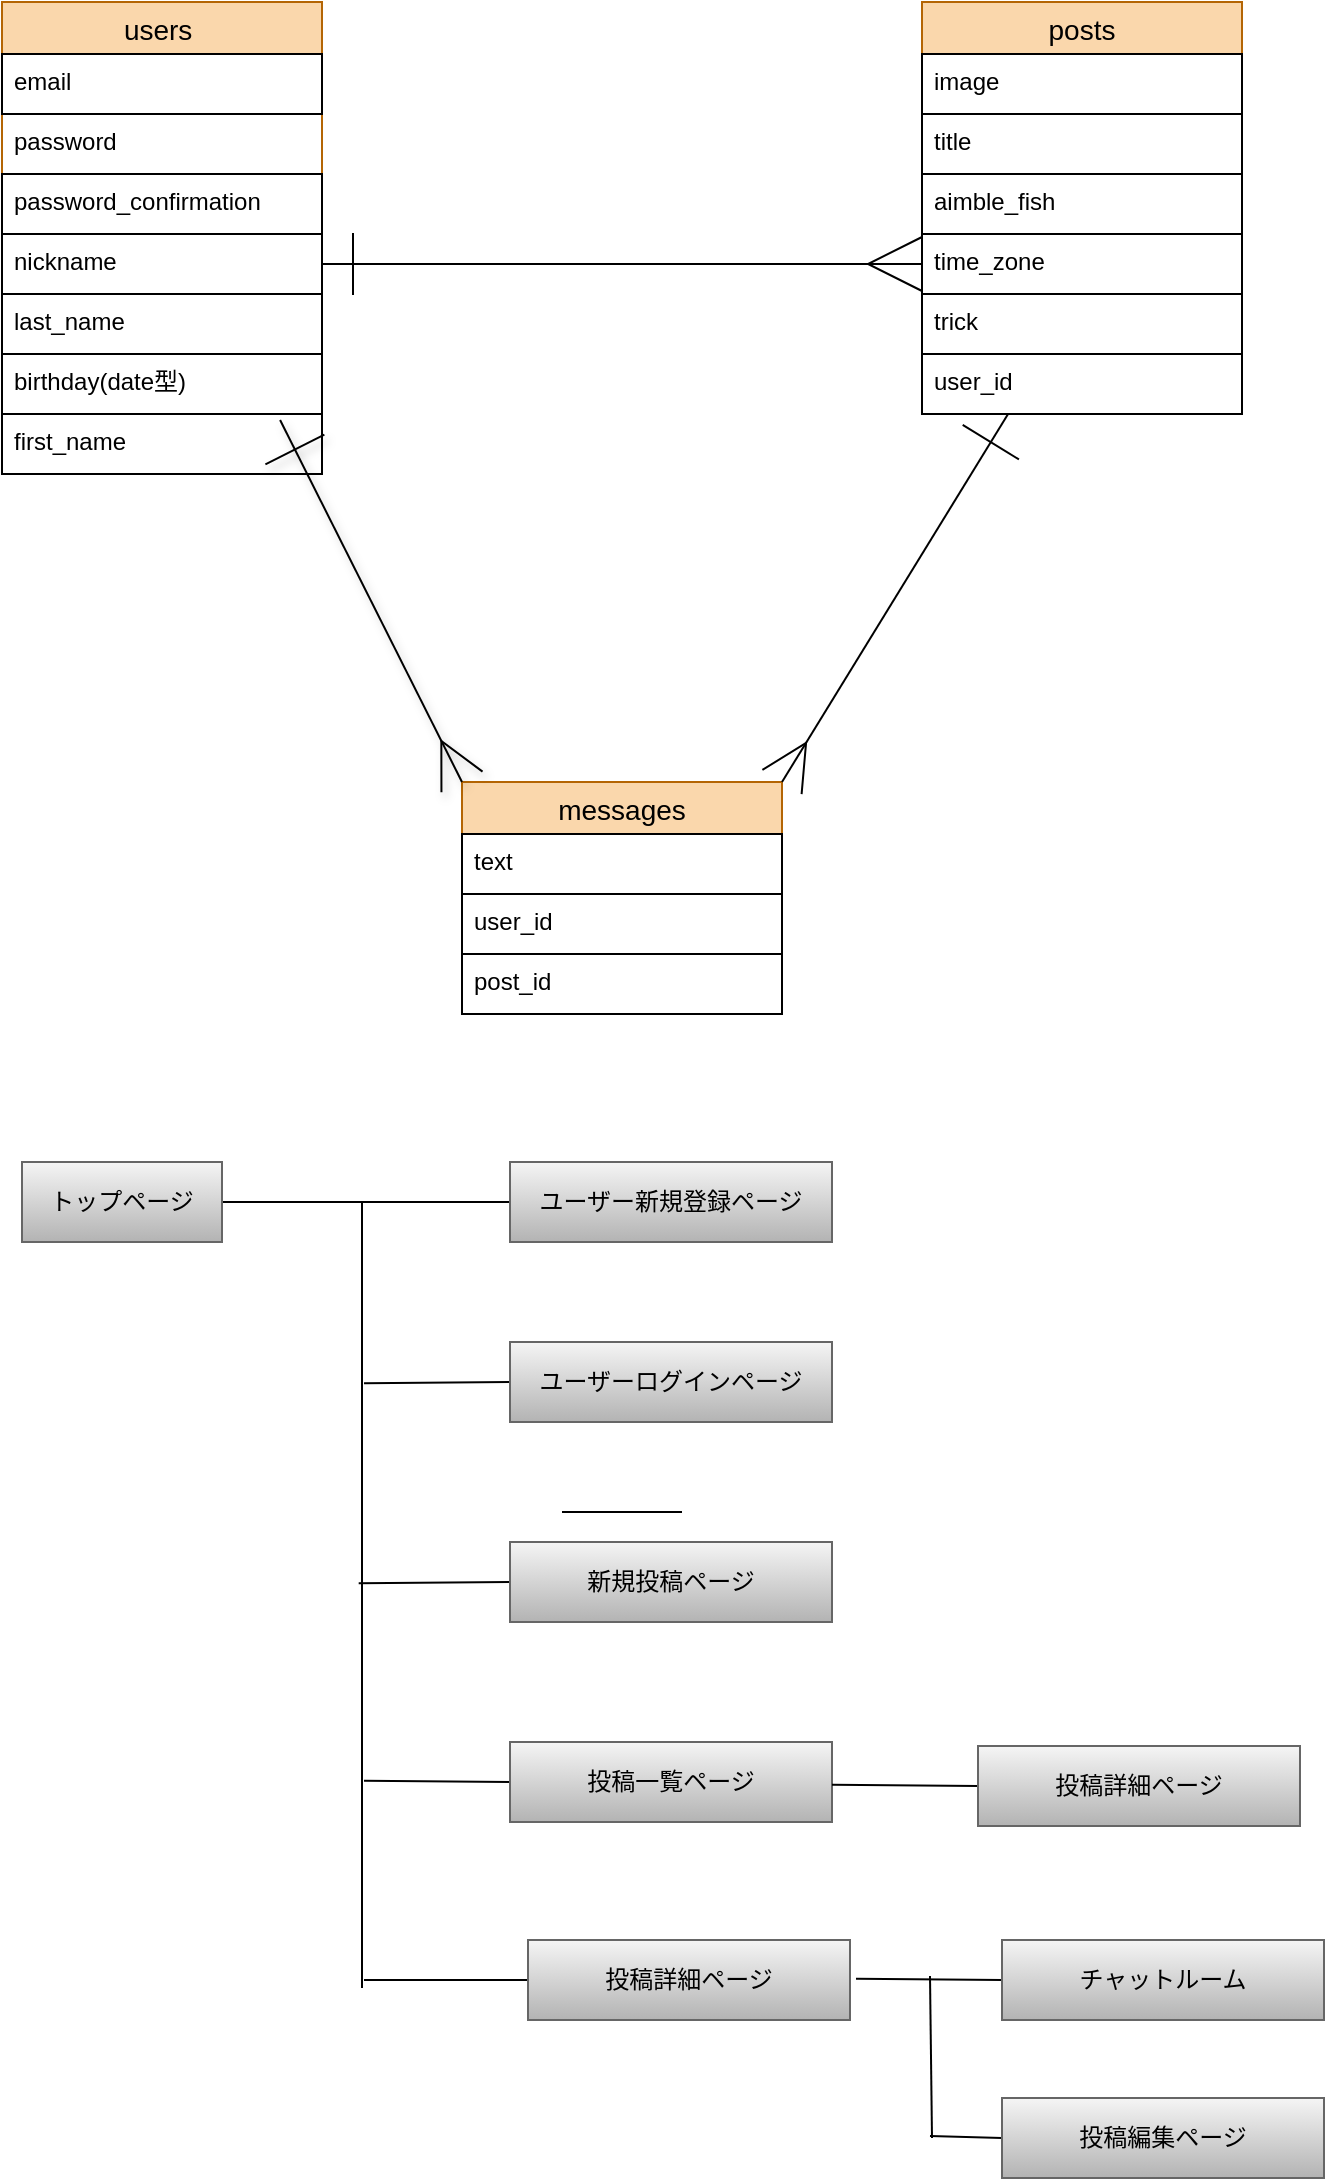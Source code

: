<mxfile>
    <diagram id="V3tHP0IeyyNfplg1XG3_" name="ページ1">
        <mxGraphModel dx="732" dy="470" grid="0" gridSize="1" guides="1" tooltips="1" connect="1" arrows="0" fold="1" page="0" pageScale="1" pageWidth="827" pageHeight="1169" background="#FFFFFF" math="0" shadow="0">
            <root>
                <mxCell id="0"/>
                <mxCell id="1" parent="0"/>
                <mxCell id="14" value="users " style="swimlane;fontStyle=0;childLayout=stackLayout;horizontal=1;startSize=26;horizontalStack=0;resizeParent=1;resizeParentMax=0;resizeLast=0;collapsible=1;marginBottom=0;align=center;fontSize=14;strokeColor=#b46504;fillColor=#fad7ac;fontColor=#000000;" parent="1" vertex="1">
                    <mxGeometry x="60" y="140" width="160" height="236" as="geometry"/>
                </mxCell>
                <mxCell id="15" value="email" style="text;spacingLeft=4;spacingRight=4;overflow=hidden;rotatable=0;points=[[0,0.5],[1,0.5]];portConstraint=eastwest;fontSize=12;strokeColor=#000000;fontColor=#000000;" parent="14" vertex="1">
                    <mxGeometry y="26" width="160" height="30" as="geometry"/>
                </mxCell>
                <mxCell id="16" value="password" style="text;spacingLeft=4;spacingRight=4;overflow=hidden;rotatable=0;points=[[0,0.5],[1,0.5]];portConstraint=eastwest;fontSize=12;fontColor=#000000;" parent="14" vertex="1">
                    <mxGeometry y="56" width="160" height="30" as="geometry"/>
                </mxCell>
                <mxCell id="18" value="password_confirmation" style="text;spacingLeft=4;spacingRight=4;overflow=hidden;rotatable=0;points=[[0,0.5],[1,0.5]];portConstraint=eastwest;fontSize=12;strokeColor=#000000;fontColor=#000000;" parent="14" vertex="1">
                    <mxGeometry y="86" width="160" height="30" as="geometry"/>
                </mxCell>
                <mxCell id="19" value="nickname" style="text;spacingLeft=4;spacingRight=4;overflow=hidden;rotatable=0;points=[[0,0.5],[1,0.5]];portConstraint=eastwest;fontSize=12;strokeColor=#000000;fontColor=#000000;" parent="14" vertex="1">
                    <mxGeometry y="116" width="160" height="30" as="geometry"/>
                </mxCell>
                <mxCell id="20" value="last_name" style="text;spacingLeft=4;spacingRight=4;overflow=hidden;rotatable=0;points=[[0,0.5],[1,0.5]];portConstraint=eastwest;fontSize=12;strokeColor=#000000;fontColor=#000000;" parent="14" vertex="1">
                    <mxGeometry y="146" width="160" height="30" as="geometry"/>
                </mxCell>
                <mxCell id="17" value="birthday(date型)" style="text;spacingLeft=4;spacingRight=4;overflow=hidden;rotatable=0;points=[[0,0.5],[1,0.5]];portConstraint=eastwest;fontSize=12;strokeColor=#000000;fontColor=#000000;" parent="14" vertex="1">
                    <mxGeometry y="176" width="160" height="30" as="geometry"/>
                </mxCell>
                <mxCell id="21" value="first_name " style="text;spacingLeft=4;spacingRight=4;overflow=hidden;rotatable=0;points=[[0,0.5],[1,0.5]];portConstraint=eastwest;fontSize=12;strokeColor=#000000;fontColor=#000000;" parent="14" vertex="1">
                    <mxGeometry y="206" width="160" height="30" as="geometry"/>
                </mxCell>
                <mxCell id="22" value="posts" style="swimlane;fontStyle=0;childLayout=stackLayout;horizontal=1;startSize=26;horizontalStack=0;resizeParent=1;resizeParentMax=0;resizeLast=0;collapsible=1;marginBottom=0;align=center;fontSize=14;strokeColor=#b46504;fillColor=#fad7ac;fontColor=#000000;" parent="1" vertex="1">
                    <mxGeometry x="520" y="140" width="160" height="206" as="geometry"/>
                </mxCell>
                <mxCell id="23" value="image    " style="text;fillColor=none;spacingLeft=4;spacingRight=4;overflow=hidden;rotatable=0;points=[[0,0.5],[1,0.5]];portConstraint=eastwest;fontSize=12;fontColor=#000000;strokeColor=#000000;" parent="22" vertex="1">
                    <mxGeometry y="26" width="160" height="30" as="geometry"/>
                </mxCell>
                <mxCell id="24" value="title" style="text;fillColor=none;spacingLeft=4;spacingRight=4;overflow=hidden;rotatable=0;points=[[0,0.5],[1,0.5]];portConstraint=eastwest;fontSize=12;fontColor=#000000;strokeColor=#000000;" parent="22" vertex="1">
                    <mxGeometry y="56" width="160" height="30" as="geometry"/>
                </mxCell>
                <mxCell id="25" value="aimble_fish" style="text;fillColor=none;spacingLeft=4;spacingRight=4;overflow=hidden;rotatable=0;points=[[0,0.5],[1,0.5]];portConstraint=eastwest;fontSize=12;fontColor=#000000;strokeColor=#000000;" parent="22" vertex="1">
                    <mxGeometry y="86" width="160" height="30" as="geometry"/>
                </mxCell>
                <mxCell id="26" value="time_zone" style="text;fillColor=none;spacingLeft=4;spacingRight=4;overflow=hidden;rotatable=0;points=[[0,0.5],[1,0.5]];portConstraint=eastwest;fontSize=12;fontColor=#000000;strokeColor=#000000;" parent="22" vertex="1">
                    <mxGeometry y="116" width="160" height="30" as="geometry"/>
                </mxCell>
                <mxCell id="27" value="trick" style="text;fillColor=none;spacingLeft=4;spacingRight=4;overflow=hidden;rotatable=0;points=[[0,0.5],[1,0.5]];portConstraint=eastwest;fontSize=12;fontColor=#000000;strokeColor=#000000;" parent="22" vertex="1">
                    <mxGeometry y="146" width="160" height="30" as="geometry"/>
                </mxCell>
                <mxCell id="28" value="user_id" style="text;fillColor=none;spacingLeft=4;spacingRight=4;overflow=hidden;rotatable=0;points=[[0,0.5],[1,0.5]];portConstraint=eastwest;fontSize=12;fontColor=#000000;strokeColor=#000000;" parent="22" vertex="1">
                    <mxGeometry y="176" width="160" height="30" as="geometry"/>
                </mxCell>
                <mxCell id="30" value="messages" style="swimlane;fontStyle=0;childLayout=stackLayout;horizontal=1;startSize=26;horizontalStack=0;resizeParent=1;resizeParentMax=0;resizeLast=0;collapsible=1;marginBottom=0;align=center;fontSize=14;strokeColor=#b46504;fillColor=#fad7ac;fontColor=#000000;" parent="1" vertex="1">
                    <mxGeometry x="290" y="530" width="160" height="116" as="geometry"/>
                </mxCell>
                <mxCell id="31" value="text" style="text;fillColor=none;spacingLeft=4;spacingRight=4;overflow=hidden;rotatable=0;points=[[0,0.5],[1,0.5]];portConstraint=eastwest;fontSize=12;fontColor=#000000;strokeColor=#000000;" parent="30" vertex="1">
                    <mxGeometry y="26" width="160" height="30" as="geometry"/>
                </mxCell>
                <mxCell id="32" value="user_id" style="text;fillColor=none;spacingLeft=4;spacingRight=4;overflow=hidden;rotatable=0;points=[[0,0.5],[1,0.5]];portConstraint=eastwest;fontSize=12;fontColor=#000000;strokeColor=#000000;" parent="30" vertex="1">
                    <mxGeometry y="56" width="160" height="30" as="geometry"/>
                </mxCell>
                <mxCell id="33" value="post_id" style="text;fillColor=none;spacingLeft=4;spacingRight=4;overflow=hidden;rotatable=0;points=[[0,0.5],[1,0.5]];portConstraint=eastwest;fontSize=12;fontColor=#000000;strokeColor=#000000;" parent="30" vertex="1">
                    <mxGeometry y="86" width="160" height="30" as="geometry"/>
                </mxCell>
                <mxCell id="37" style="edgeStyle=none;html=1;exitX=1;exitY=0.5;exitDx=0;exitDy=0;entryX=0;entryY=0.5;entryDx=0;entryDy=0;endArrow=ERmany;endFill=0;endSize=25;startArrow=ERone;startFill=0;startSize=29;strokeColor=#000000;" parent="1" source="19" target="26" edge="1">
                    <mxGeometry relative="1" as="geometry"/>
                </mxCell>
                <mxCell id="39" value="" style="fontSize=12;html=1;endArrow=ERmany;startArrow=ERone;shadow=0;endSize=21;startSize=31;startFill=0;sourcePerimeterSpacing=0;endFill=0;exitX=0.269;exitY=1;exitDx=0;exitDy=0;exitPerimeter=0;fontColor=#000000;strokeColor=#000000;entryX=1;entryY=0;entryDx=0;entryDy=0;" parent="1" source="28" target="30" edge="1">
                    <mxGeometry width="100" height="100" relative="1" as="geometry">
                        <mxPoint x="610" y="410" as="sourcePoint"/>
                        <mxPoint x="450" y="520" as="targetPoint"/>
                    </mxGeometry>
                </mxCell>
                <mxCell id="43" value="" style="fontSize=12;html=1;endArrow=ERmany;startArrow=ERone;shadow=1;endSize=21;startSize=31;startFill=0;sourcePerimeterSpacing=0;endFill=0;exitX=0.869;exitY=1.1;exitDx=0;exitDy=0;exitPerimeter=0;strokeColor=#000000;entryX=0;entryY=0;entryDx=0;entryDy=0;" parent="1" source="17" target="30" edge="1">
                    <mxGeometry width="100" height="100" relative="1" as="geometry">
                        <mxPoint x="203.04" y="390" as="sourcePoint"/>
                        <mxPoint x="300" y="524" as="targetPoint"/>
                    </mxGeometry>
                </mxCell>
                <mxCell id="51" style="edgeStyle=none;html=1;exitX=1;exitY=0.5;exitDx=0;exitDy=0;entryX=0;entryY=0.5;entryDx=0;entryDy=0;shadow=0;fontColor=#000000;strokeColor=#000000;endArrow=none;endFill=0;" parent="1" source="44" target="45" edge="1">
                    <mxGeometry relative="1" as="geometry"/>
                </mxCell>
                <mxCell id="44" value="トップページ" style="whiteSpace=wrap;html=1;align=center;strokeColor=#666666;fillColor=#f5f5f5;gradientColor=#b3b3b3;fontColor=#000000;" parent="1" vertex="1">
                    <mxGeometry x="70" y="720" width="100" height="40" as="geometry"/>
                </mxCell>
                <mxCell id="45" value="ユーザー新規登録ページ" style="whiteSpace=wrap;html=1;align=center;strokeColor=#666666;fillColor=#f5f5f5;gradientColor=#b3b3b3;fontColor=#000000;" parent="1" vertex="1">
                    <mxGeometry x="314" y="720" width="161" height="40" as="geometry"/>
                </mxCell>
                <mxCell id="55" style="edgeStyle=none;html=1;exitX=0;exitY=0.5;exitDx=0;exitDy=0;shadow=0;fontColor=#000000;endArrow=none;endFill=0;strokeColor=#000000;" parent="1" source="46" edge="1">
                    <mxGeometry relative="1" as="geometry">
                        <mxPoint x="241" y="830.667" as="targetPoint"/>
                    </mxGeometry>
                </mxCell>
                <mxCell id="46" value="ユーザーログインページ" style="whiteSpace=wrap;html=1;align=center;strokeColor=#666666;fillColor=#f5f5f5;gradientColor=#b3b3b3;fontColor=#000000;" parent="1" vertex="1">
                    <mxGeometry x="314" y="810" width="161" height="40" as="geometry"/>
                </mxCell>
                <mxCell id="56" style="edgeStyle=none;html=1;exitX=0;exitY=0.5;exitDx=0;exitDy=0;shadow=0;fontColor=#000000;endArrow=none;endFill=0;strokeColor=#000000;" parent="1" source="47" edge="1">
                    <mxGeometry relative="1" as="geometry">
                        <mxPoint x="238.333" y="930.667" as="targetPoint"/>
                    </mxGeometry>
                </mxCell>
                <mxCell id="47" value="新規投稿ページ" style="whiteSpace=wrap;html=1;align=center;strokeColor=#666666;fillColor=#f5f5f5;gradientColor=#b3b3b3;fontColor=#000000;" parent="1" vertex="1">
                    <mxGeometry x="314" y="910" width="161" height="40" as="geometry"/>
                </mxCell>
                <mxCell id="57" style="edgeStyle=none;html=1;exitX=0;exitY=0.5;exitDx=0;exitDy=0;shadow=0;fontColor=#000000;endArrow=none;endFill=0;strokeColor=#000000;" parent="1" source="48" edge="1">
                    <mxGeometry relative="1" as="geometry">
                        <mxPoint x="241" y="1029.333" as="targetPoint"/>
                    </mxGeometry>
                </mxCell>
                <mxCell id="48" value="投稿一覧ページ" style="whiteSpace=wrap;html=1;align=center;strokeColor=#666666;fillColor=#f5f5f5;gradientColor=#b3b3b3;fontColor=#000000;" parent="1" vertex="1">
                    <mxGeometry x="314" y="1010" width="161" height="40" as="geometry"/>
                </mxCell>
                <mxCell id="52" value="" style="line;strokeWidth=1;rotatable=0;dashed=0;labelPosition=right;align=left;verticalAlign=middle;spacingTop=0;spacingLeft=6;points=[];portConstraint=eastwest;fontColor=#000000;" parent="1" vertex="1">
                    <mxGeometry x="340" y="890" width="60" height="10" as="geometry"/>
                </mxCell>
                <mxCell id="54" style="edgeStyle=none;html=1;shadow=0;fontColor=#000000;strokeColor=#000000;endArrow=none;endFill=0;" parent="1" edge="1">
                    <mxGeometry relative="1" as="geometry">
                        <mxPoint x="240" y="740" as="sourcePoint"/>
                        <mxPoint x="240" y="1133" as="targetPoint"/>
                    </mxGeometry>
                </mxCell>
                <mxCell id="58" style="edgeStyle=none;html=1;exitX=0;exitY=0.5;exitDx=0;exitDy=0;shadow=0;fontColor=#000000;endArrow=none;endFill=0;strokeColor=#000000;" parent="1" source="59" edge="1">
                    <mxGeometry relative="1" as="geometry">
                        <mxPoint x="241" y="1129" as="targetPoint"/>
                    </mxGeometry>
                </mxCell>
                <mxCell id="59" value="投稿詳細ページ" style="whiteSpace=wrap;html=1;align=center;strokeColor=#666666;fillColor=#f5f5f5;gradientColor=#b3b3b3;fontColor=#000000;" parent="1" vertex="1">
                    <mxGeometry x="323" y="1109" width="161" height="40" as="geometry"/>
                </mxCell>
                <mxCell id="60" style="edgeStyle=none;html=1;exitX=0;exitY=0.5;exitDx=0;exitDy=0;shadow=0;fontColor=#000000;endArrow=none;endFill=0;strokeColor=#000000;" parent="1" source="61" edge="1">
                    <mxGeometry relative="1" as="geometry">
                        <mxPoint x="475" y="1031.333" as="targetPoint"/>
                    </mxGeometry>
                </mxCell>
                <mxCell id="61" value="投稿詳細ページ" style="whiteSpace=wrap;html=1;align=center;strokeColor=#666666;fillColor=#f5f5f5;gradientColor=#b3b3b3;fontColor=#000000;" parent="1" vertex="1">
                    <mxGeometry x="548" y="1012" width="161" height="40" as="geometry"/>
                </mxCell>
                <mxCell id="62" style="edgeStyle=none;html=1;exitX=0;exitY=0.5;exitDx=0;exitDy=0;shadow=0;fontColor=#000000;endArrow=none;endFill=0;strokeColor=#000000;" parent="1" source="63" edge="1">
                    <mxGeometry relative="1" as="geometry">
                        <mxPoint x="487" y="1128.333" as="targetPoint"/>
                    </mxGeometry>
                </mxCell>
                <mxCell id="63" value="チャットルーム" style="whiteSpace=wrap;html=1;align=center;strokeColor=#666666;fillColor=#f5f5f5;gradientColor=#b3b3b3;fontColor=#000000;" parent="1" vertex="1">
                    <mxGeometry x="560" y="1109" width="161" height="40" as="geometry"/>
                </mxCell>
                <mxCell id="67" style="edgeStyle=none;html=1;exitX=0;exitY=0.5;exitDx=0;exitDy=0;shadow=0;fontColor=#000000;endArrow=none;endFill=0;strokeColor=#000000;" parent="1" source="68" edge="1">
                    <mxGeometry relative="1" as="geometry">
                        <mxPoint x="524" y="1207" as="targetPoint"/>
                    </mxGeometry>
                </mxCell>
                <mxCell id="68" value="投稿編集ページ" style="whiteSpace=wrap;html=1;align=center;strokeColor=#666666;fillColor=#f5f5f5;gradientColor=#b3b3b3;fontColor=#000000;" parent="1" vertex="1">
                    <mxGeometry x="560" y="1188" width="161" height="40" as="geometry"/>
                </mxCell>
                <mxCell id="69" style="edgeStyle=none;html=1;exitX=0;exitY=0.5;exitDx=0;exitDy=0;shadow=0;fontColor=#000000;endArrow=none;endFill=0;strokeColor=#000000;" parent="1" edge="1">
                    <mxGeometry relative="1" as="geometry">
                        <mxPoint x="524" y="1127" as="targetPoint"/>
                        <mxPoint x="525" y="1208" as="sourcePoint"/>
                    </mxGeometry>
                </mxCell>
            </root>
        </mxGraphModel>
    </diagram>
    <diagram id="hOSdFIW-8E8-s5DaJ9gn" name="ページ2">
        <mxGraphModel dx="732" dy="470" grid="1" gridSize="10" guides="1" tooltips="1" connect="1" arrows="1" fold="1" page="1" pageScale="1" pageWidth="827" pageHeight="1169" math="0" shadow="0">
            <root>
                <mxCell id="0EvISLyLePzjAIoqQLEC-0"/>
                <mxCell id="0EvISLyLePzjAIoqQLEC-1" parent="0EvISLyLePzjAIoqQLEC-0"/>
                <mxCell id="lWuoit9z72ISu7tpV14C-0" value="Person" style="swimlane;fontStyle=0;childLayout=stackLayout;horizontal=1;startSize=26;horizontalStack=0;resizeParent=1;resizeParentMax=0;resizeLast=0;collapsible=1;marginBottom=0;align=center;fontSize=14;" vertex="1" parent="0EvISLyLePzjAIoqQLEC-1">
                    <mxGeometry x="255" y="110" width="160" height="56" as="geometry"/>
                </mxCell>
                <mxCell id="lWuoit9z72ISu7tpV14C-1" value="Item 1" style="text;strokeColor=none;fillColor=none;spacingLeft=4;spacingRight=4;overflow=hidden;rotatable=0;points=[[0,0.5],[1,0.5]];portConstraint=eastwest;fontSize=12;" vertex="1" parent="lWuoit9z72ISu7tpV14C-0">
                    <mxGeometry y="26" width="160" height="30" as="geometry"/>
                </mxCell>
                <mxCell id="98vznQX5jJ28yjQGDwka-1" value="" style="edgeStyle=orthogonalEdgeStyle;html=1;exitX=0.413;exitY=-0.047;exitDx=0;exitDy=0;exitPerimeter=0;rounded=0;" edge="1" parent="0EvISLyLePzjAIoqQLEC-1" source="lWuoit9z72ISu7tpV14C-4">
                    <mxGeometry relative="1" as="geometry">
                        <mxPoint x="320" y="170" as="targetPoint"/>
                        <Array as="points">
                            <mxPoint x="221" y="200"/>
                            <mxPoint x="320" y="200"/>
                        </Array>
                    </mxGeometry>
                </mxCell>
                <mxCell id="lWuoit9z72ISu7tpV14C-4" value="Teacher" style="swimlane;fontStyle=0;childLayout=stackLayout;horizontal=1;startSize=26;horizontalStack=0;resizeParent=1;resizeParentMax=0;resizeLast=0;collapsible=1;marginBottom=0;align=center;fontSize=14;" vertex="1" parent="0EvISLyLePzjAIoqQLEC-1">
                    <mxGeometry x="155" y="240" width="160" height="86" as="geometry"/>
                </mxCell>
                <mxCell id="lWuoit9z72ISu7tpV14C-6" value="item1" style="text;strokeColor=none;fillColor=none;spacingLeft=4;spacingRight=4;overflow=hidden;rotatable=0;points=[[0,0.5],[1,0.5]];portConstraint=eastwest;fontSize=12;" vertex="1" parent="lWuoit9z72ISu7tpV14C-4">
                    <mxGeometry y="26" width="160" height="30" as="geometry"/>
                </mxCell>
                <mxCell id="lWuoit9z72ISu7tpV14C-5" value="独自" style="text;strokeColor=none;fillColor=none;spacingLeft=4;spacingRight=4;overflow=hidden;rotatable=0;points=[[0,0.5],[1,0.5]];portConstraint=eastwest;fontSize=12;" vertex="1" parent="lWuoit9z72ISu7tpV14C-4">
                    <mxGeometry y="56" width="160" height="30" as="geometry"/>
                </mxCell>
                <mxCell id="98vznQX5jJ28yjQGDwka-4" value="" style="edgeStyle=orthogonalEdgeStyle;html=1;rounded=0;endArrow=none;endFill=0;" edge="1" parent="0EvISLyLePzjAIoqQLEC-1" source="lWuoit9z72ISu7tpV14C-12">
                    <mxGeometry relative="1" as="geometry">
                        <mxPoint x="320" y="200" as="targetPoint"/>
                        <Array as="points">
                            <mxPoint x="443" y="200"/>
                        </Array>
                    </mxGeometry>
                </mxCell>
                <mxCell id="lWuoit9z72ISu7tpV14C-12" value="Student" style="swimlane;fontStyle=0;childLayout=stackLayout;horizontal=1;startSize=26;horizontalStack=0;resizeParent=1;resizeParentMax=0;resizeLast=0;collapsible=1;marginBottom=0;align=center;fontSize=14;" vertex="1" parent="0EvISLyLePzjAIoqQLEC-1">
                    <mxGeometry x="363" y="240" width="160" height="86" as="geometry"/>
                </mxCell>
                <mxCell id="lWuoit9z72ISu7tpV14C-13" value="Item 1" style="text;strokeColor=none;fillColor=none;spacingLeft=4;spacingRight=4;overflow=hidden;rotatable=0;points=[[0,0.5],[1,0.5]];portConstraint=eastwest;fontSize=12;" vertex="1" parent="lWuoit9z72ISu7tpV14C-12">
                    <mxGeometry y="26" width="160" height="30" as="geometry"/>
                </mxCell>
                <mxCell id="lWuoit9z72ISu7tpV14C-14" value="独自" style="text;strokeColor=none;fillColor=none;spacingLeft=4;spacingRight=4;overflow=hidden;rotatable=0;points=[[0,0.5],[1,0.5]];portConstraint=eastwest;fontSize=12;" vertex="1" parent="lWuoit9z72ISu7tpV14C-12">
                    <mxGeometry y="56" width="160" height="30" as="geometry"/>
                </mxCell>
                <mxCell id="98vznQX5jJ28yjQGDwka-6" value="スーパークラス" style="rounded=1;whiteSpace=wrap;html=1;" vertex="1" parent="0EvISLyLePzjAIoqQLEC-1">
                    <mxGeometry x="130" y="120" width="90" height="30" as="geometry"/>
                </mxCell>
                <mxCell id="98vznQX5jJ28yjQGDwka-7" value="サブクラス" style="rounded=1;whiteSpace=wrap;html=1;" vertex="1" parent="0EvISLyLePzjAIoqQLEC-1">
                    <mxGeometry x="510" y="200" width="90" height="30" as="geometry"/>
                </mxCell>
                <mxCell id="98vznQX5jJ28yjQGDwka-8" value="サブクラス" style="rounded=1;whiteSpace=wrap;html=1;" vertex="1" parent="0EvISLyLePzjAIoqQLEC-1">
                    <mxGeometry x="70" y="200" width="90" height="30" as="geometry"/>
                </mxCell>
                <mxCell id="98vznQX5jJ28yjQGDwka-9" value="item1を継承して使える" style="rounded=1;whiteSpace=wrap;html=1;" vertex="1" parent="0EvISLyLePzjAIoqQLEC-1">
                    <mxGeometry x="170" y="340" width="360" height="30" as="geometry"/>
                </mxCell>
            </root>
        </mxGraphModel>
    </diagram>
</mxfile>